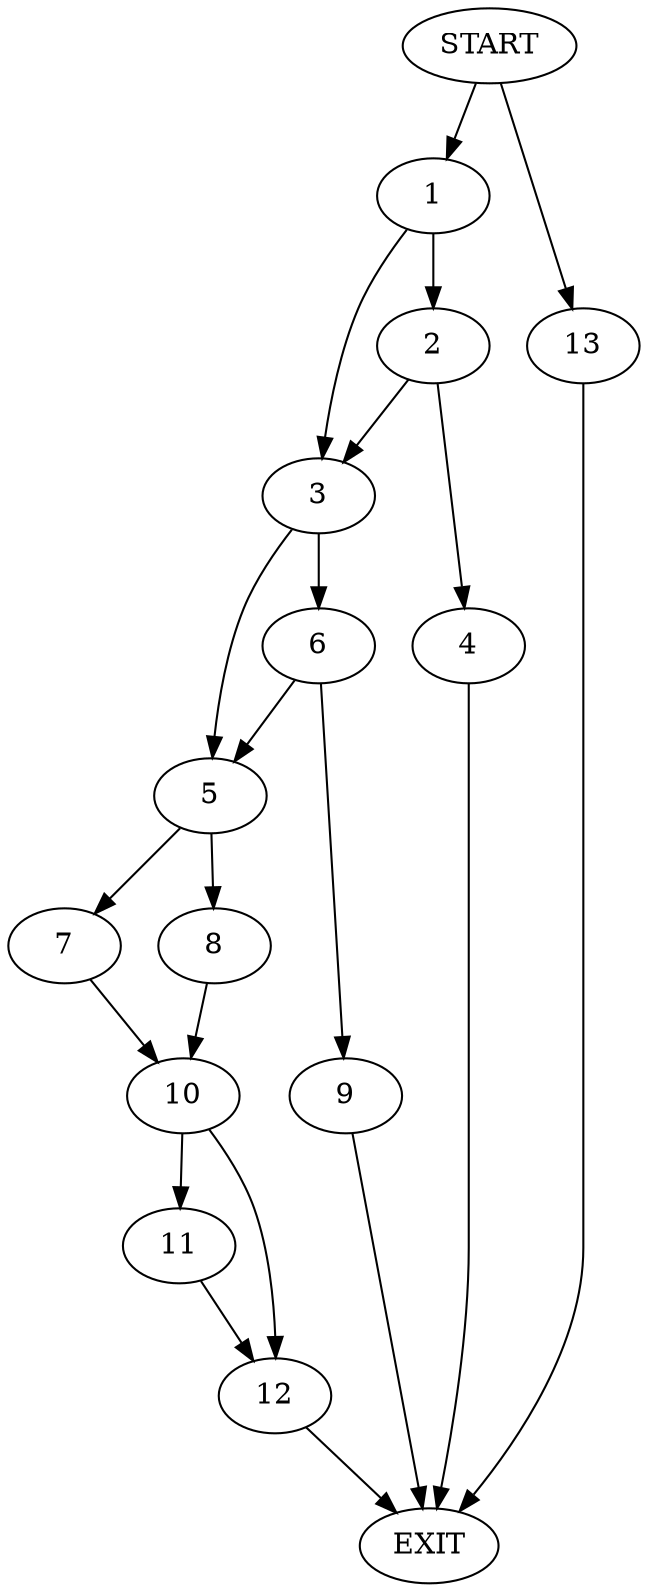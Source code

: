 digraph {
0 [label="START"]
14 [label="EXIT"]
0 -> 1
1 -> 2
1 -> 3
2 -> 4
2 -> 3
3 -> 5
3 -> 6
4 -> 14
5 -> 7
5 -> 8
6 -> 5
6 -> 9
9 -> 14
7 -> 10
8 -> 10
10 -> 11
10 -> 12
12 -> 14
11 -> 12
0 -> 13
13 -> 14
}
